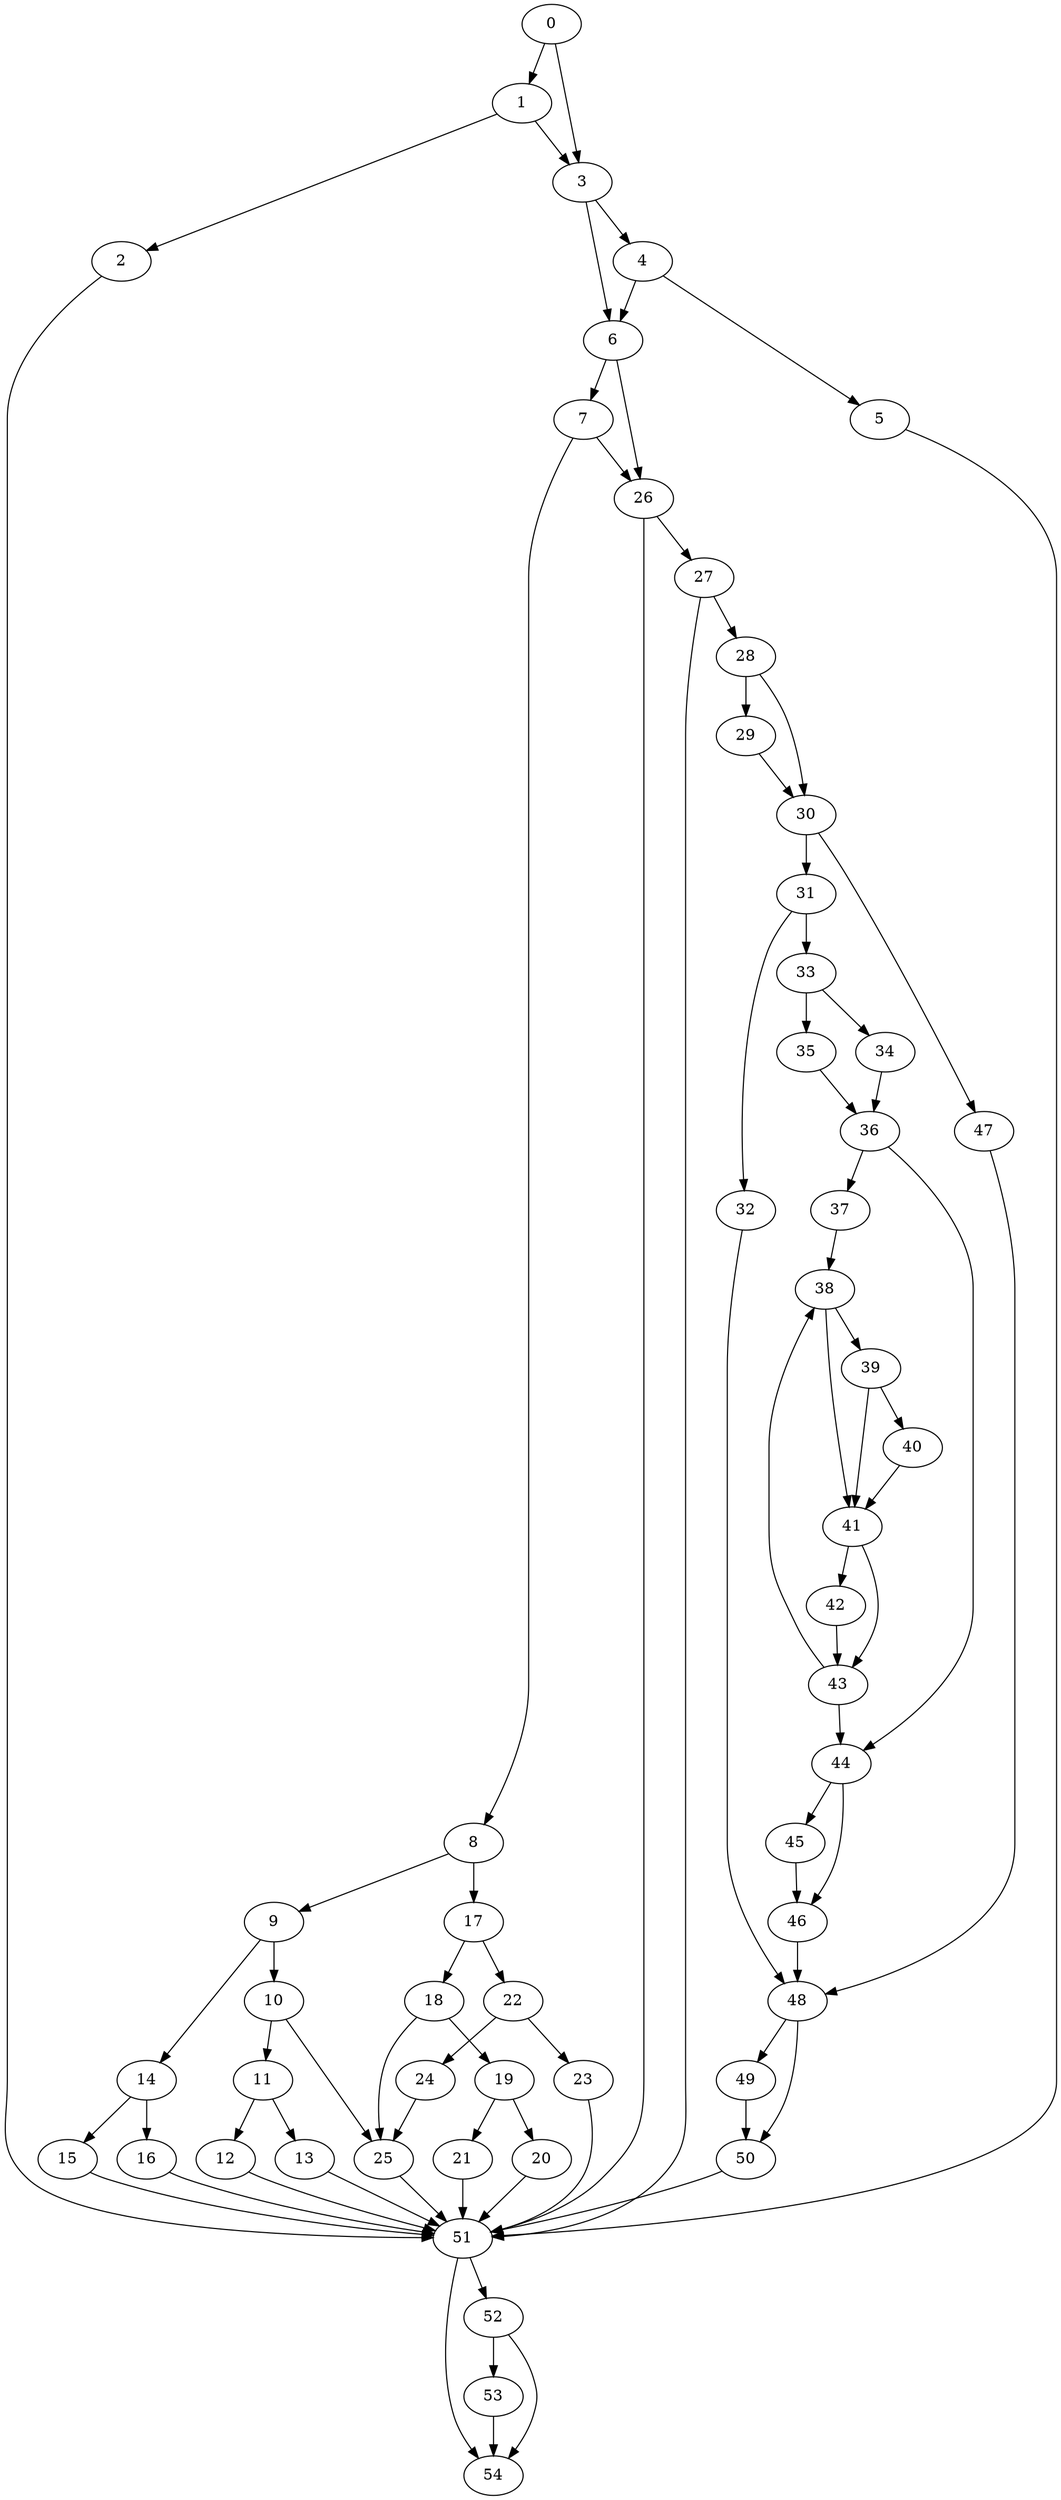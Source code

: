 digraph {
	0
	1
	2
	3
	4
	5
	6
	7
	8
	9
	10
	11
	12
	13
	14
	15
	16
	17
	18
	19
	20
	21
	22
	23
	24
	25
	26
	27
	28
	29
	30
	31
	32
	33
	34
	35
	36
	37
	38
	39
	40
	41
	42
	43
	44
	45
	46
	47
	48
	49
	50
	51
	52
	53
	54
	22 -> 23
	27 -> 28
	37 -> 38
	43 -> 38
	11 -> 13
	19 -> 21
	28 -> 29
	30 -> 31
	11 -> 12
	19 -> 20
	31 -> 33
	48 -> 50
	49 -> 50
	1 -> 2
	44 -> 45
	12 -> 51
	25 -> 51
	5 -> 51
	13 -> 51
	15 -> 51
	16 -> 51
	20 -> 51
	21 -> 51
	23 -> 51
	26 -> 51
	2 -> 51
	50 -> 51
	27 -> 51
	7 -> 26
	6 -> 26
	0 -> 3
	1 -> 3
	52 -> 53
	51 -> 54
	52 -> 54
	53 -> 54
	44 -> 46
	45 -> 46
	4 -> 6
	3 -> 6
	8 -> 17
	10 -> 25
	18 -> 25
	24 -> 25
	4 -> 5
	14 -> 16
	22 -> 24
	0 -> 1
	3 -> 4
	9 -> 14
	38 -> 41
	39 -> 41
	40 -> 41
	26 -> 27
	36 -> 44
	43 -> 44
	10 -> 11
	17 -> 18
	31 -> 32
	33 -> 34
	41 -> 43
	42 -> 43
	51 -> 52
	8 -> 9
	17 -> 22
	33 -> 35
	36 -> 37
	14 -> 15
	9 -> 10
	18 -> 19
	32 -> 48
	46 -> 48
	47 -> 48
	48 -> 49
	38 -> 39
	28 -> 30
	29 -> 30
	34 -> 36
	35 -> 36
	39 -> 40
	6 -> 7
	7 -> 8
	41 -> 42
	30 -> 47
}
